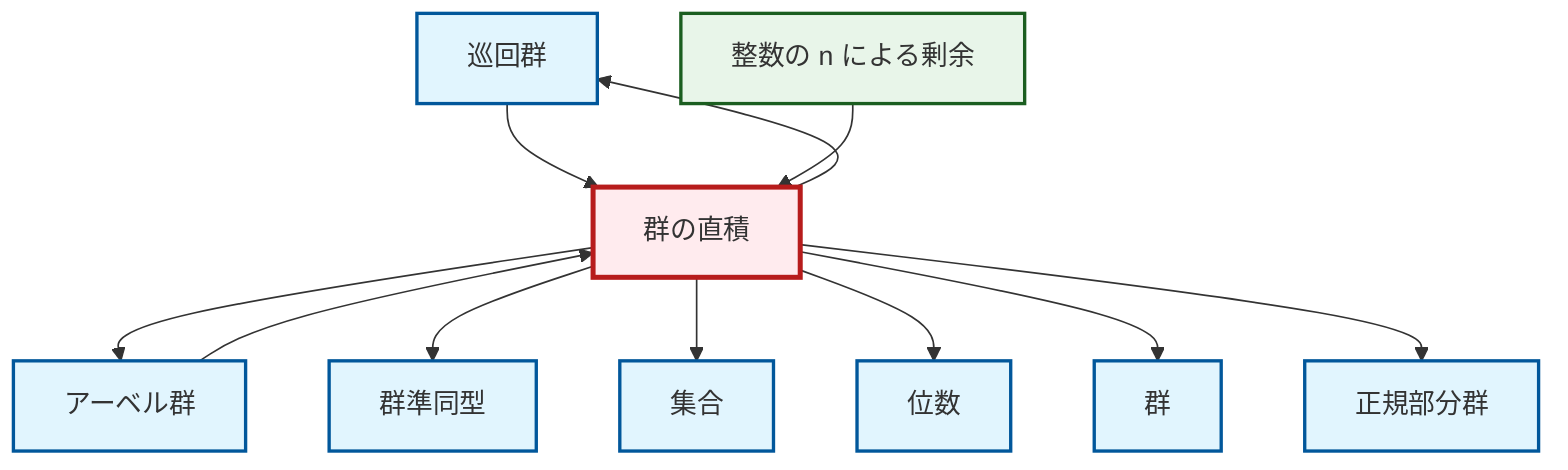 graph TD
    classDef definition fill:#e1f5fe,stroke:#01579b,stroke-width:2px
    classDef theorem fill:#f3e5f5,stroke:#4a148c,stroke-width:2px
    classDef axiom fill:#fff3e0,stroke:#e65100,stroke-width:2px
    classDef example fill:#e8f5e9,stroke:#1b5e20,stroke-width:2px
    classDef current fill:#ffebee,stroke:#b71c1c,stroke-width:3px
    def-cyclic-group["巡回群"]:::definition
    def-group["群"]:::definition
    def-normal-subgroup["正規部分群"]:::definition
    def-set["集合"]:::definition
    def-order["位数"]:::definition
    def-homomorphism["群準同型"]:::definition
    ex-quotient-integers-mod-n["整数の n による剰余"]:::example
    def-direct-product["群の直積"]:::definition
    def-abelian-group["アーベル群"]:::definition
    def-direct-product --> def-abelian-group
    def-cyclic-group --> def-direct-product
    def-direct-product --> def-homomorphism
    def-abelian-group --> def-direct-product
    def-direct-product --> def-set
    def-direct-product --> def-order
    def-direct-product --> def-cyclic-group
    def-direct-product --> def-group
    def-direct-product --> def-normal-subgroup
    ex-quotient-integers-mod-n --> def-direct-product
    class def-direct-product current